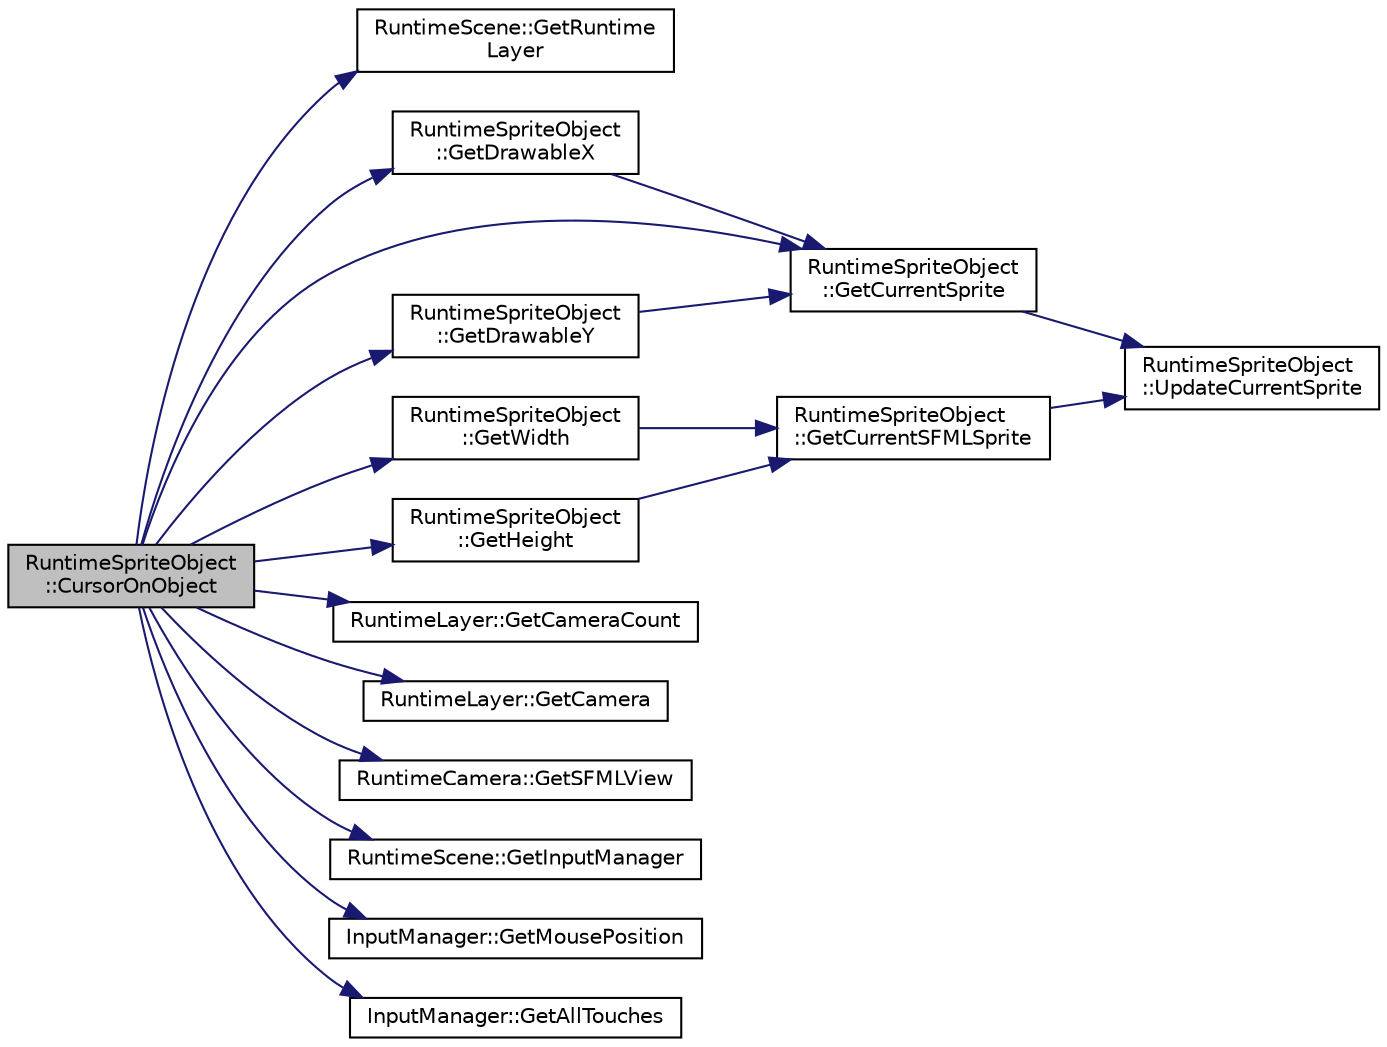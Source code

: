 digraph "RuntimeSpriteObject::CursorOnObject"
{
  edge [fontname="Helvetica",fontsize="10",labelfontname="Helvetica",labelfontsize="10"];
  node [fontname="Helvetica",fontsize="10",shape=record];
  rankdir="LR";
  Node1 [label="RuntimeSpriteObject\l::CursorOnObject",height=0.2,width=0.4,color="black", fillcolor="grey75", style="filled", fontcolor="black"];
  Node1 -> Node2 [color="midnightblue",fontsize="10",style="solid",fontname="Helvetica"];
  Node2 [label="RuntimeScene::GetRuntime\lLayer",height=0.2,width=0.4,color="black", fillcolor="white", style="filled",URL="$d7/d7f/class_runtime_scene.html#ae39197ac44c1d7d6b82dad580a568638"];
  Node1 -> Node3 [color="midnightblue",fontsize="10",style="solid",fontname="Helvetica"];
  Node3 [label="RuntimeSpriteObject\l::GetDrawableX",height=0.2,width=0.4,color="black", fillcolor="white", style="filled",URL="$dd/d1a/class_runtime_sprite_object.html#a7bac50886a0e9d26f15fe3300575ed98",tooltip="Get the real X position where is renderer the object. "];
  Node3 -> Node4 [color="midnightblue",fontsize="10",style="solid",fontname="Helvetica"];
  Node4 [label="RuntimeSpriteObject\l::GetCurrentSprite",height=0.2,width=0.4,color="black", fillcolor="white", style="filled",URL="$dd/d1a/class_runtime_sprite_object.html#a3a461be84dfca2e5e11ce16fdaf30a91",tooltip="Get the current gd::Sprite being displayed. "];
  Node4 -> Node5 [color="midnightblue",fontsize="10",style="solid",fontname="Helvetica"];
  Node5 [label="RuntimeSpriteObject\l::UpdateCurrentSprite",height=0.2,width=0.4,color="black", fillcolor="white", style="filled",URL="$dd/d1a/class_runtime_sprite_object.html#a51a1331cb303af16df425f5bbafd0ad0",tooltip="Update the SFML sprite according to position, angle and all parameters of the object. "];
  Node1 -> Node6 [color="midnightblue",fontsize="10",style="solid",fontname="Helvetica"];
  Node6 [label="RuntimeSpriteObject\l::GetWidth",height=0.2,width=0.4,color="black", fillcolor="white", style="filled",URL="$dd/d1a/class_runtime_sprite_object.html#aaf10a1897fe1c5a6a94358024a89b4d9",tooltip="Get the width of the object, in pixels. "];
  Node6 -> Node7 [color="midnightblue",fontsize="10",style="solid",fontname="Helvetica"];
  Node7 [label="RuntimeSpriteObject\l::GetCurrentSFMLSprite",height=0.2,width=0.4,color="black", fillcolor="white", style="filled",URL="$dd/d1a/class_runtime_sprite_object.html#ae0638cad11391ac353a252d46e302882",tooltip="Get the SFML sprite used to display the object on the scene. "];
  Node7 -> Node5 [color="midnightblue",fontsize="10",style="solid",fontname="Helvetica"];
  Node1 -> Node8 [color="midnightblue",fontsize="10",style="solid",fontname="Helvetica"];
  Node8 [label="RuntimeSpriteObject\l::GetDrawableY",height=0.2,width=0.4,color="black", fillcolor="white", style="filled",URL="$dd/d1a/class_runtime_sprite_object.html#aa82fb001a120db1701a299f934851cc2",tooltip="Get the real Y position where is renderer the object. "];
  Node8 -> Node4 [color="midnightblue",fontsize="10",style="solid",fontname="Helvetica"];
  Node1 -> Node9 [color="midnightblue",fontsize="10",style="solid",fontname="Helvetica"];
  Node9 [label="RuntimeSpriteObject\l::GetHeight",height=0.2,width=0.4,color="black", fillcolor="white", style="filled",URL="$dd/d1a/class_runtime_sprite_object.html#a26fcbdcd7bff4842679e9f735f702499",tooltip="Get the height of the object, in pixels. "];
  Node9 -> Node7 [color="midnightblue",fontsize="10",style="solid",fontname="Helvetica"];
  Node1 -> Node4 [color="midnightblue",fontsize="10",style="solid",fontname="Helvetica"];
  Node1 -> Node10 [color="midnightblue",fontsize="10",style="solid",fontname="Helvetica"];
  Node10 [label="RuntimeLayer::GetCameraCount",height=0.2,width=0.4,color="black", fillcolor="white", style="filled",URL="$dd/daf/class_runtime_layer.html#a9794309236f09a1ef274786d6bcae126"];
  Node1 -> Node11 [color="midnightblue",fontsize="10",style="solid",fontname="Helvetica"];
  Node11 [label="RuntimeLayer::GetCamera",height=0.2,width=0.4,color="black", fillcolor="white", style="filled",URL="$dd/daf/class_runtime_layer.html#a8796c323fe385223b7f7a1266e09d9a4"];
  Node1 -> Node12 [color="midnightblue",fontsize="10",style="solid",fontname="Helvetica"];
  Node12 [label="RuntimeCamera::GetSFMLView",height=0.2,width=0.4,color="black", fillcolor="white", style="filled",URL="$d4/d47/class_runtime_camera.html#afe64393c6deb05ecf0851dd4100aa9e8"];
  Node1 -> Node13 [color="midnightblue",fontsize="10",style="solid",fontname="Helvetica"];
  Node13 [label="RuntimeScene::GetInputManager",height=0.2,width=0.4,color="black", fillcolor="white", style="filled",URL="$d7/d7f/class_runtime_scene.html#aba5d09d5f9bfbf63b6e353947d937020",tooltip="Get the input manager used to handle mouse, keyboard and touches events. "];
  Node1 -> Node14 [color="midnightblue",fontsize="10",style="solid",fontname="Helvetica"];
  Node14 [label="InputManager::GetMousePosition",height=0.2,width=0.4,color="black", fillcolor="white", style="filled",URL="$df/dd1/class_input_manager.html#a1a8a4e910de8ccc5614df6f5fd8a2d19",tooltip="Return the position of the mouse, in window coordinates. "];
  Node1 -> Node15 [color="midnightblue",fontsize="10",style="solid",fontname="Helvetica"];
  Node15 [label="InputManager::GetAllTouches",height=0.2,width=0.4,color="black", fillcolor="white", style="filled",URL="$df/dd1/class_input_manager.html#a5f4e9319fc684eedf85ccceb4081f4fd",tooltip="Get all touches being made on the screen, along with their coordinates. "];
}
